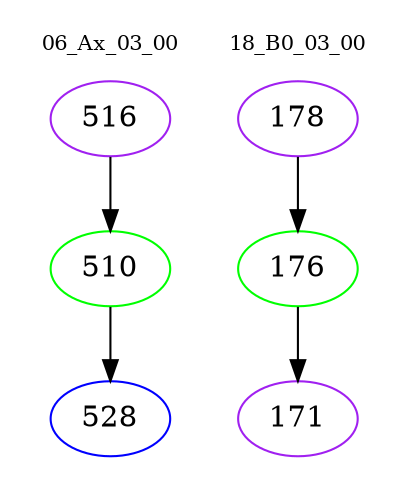 digraph{
subgraph cluster_0 {
color = white
label = "06_Ax_03_00";
fontsize=10;
T0_516 [label="516", color="purple"]
T0_516 -> T0_510 [color="black"]
T0_510 [label="510", color="green"]
T0_510 -> T0_528 [color="black"]
T0_528 [label="528", color="blue"]
}
subgraph cluster_1 {
color = white
label = "18_B0_03_00";
fontsize=10;
T1_178 [label="178", color="purple"]
T1_178 -> T1_176 [color="black"]
T1_176 [label="176", color="green"]
T1_176 -> T1_171 [color="black"]
T1_171 [label="171", color="purple"]
}
}
